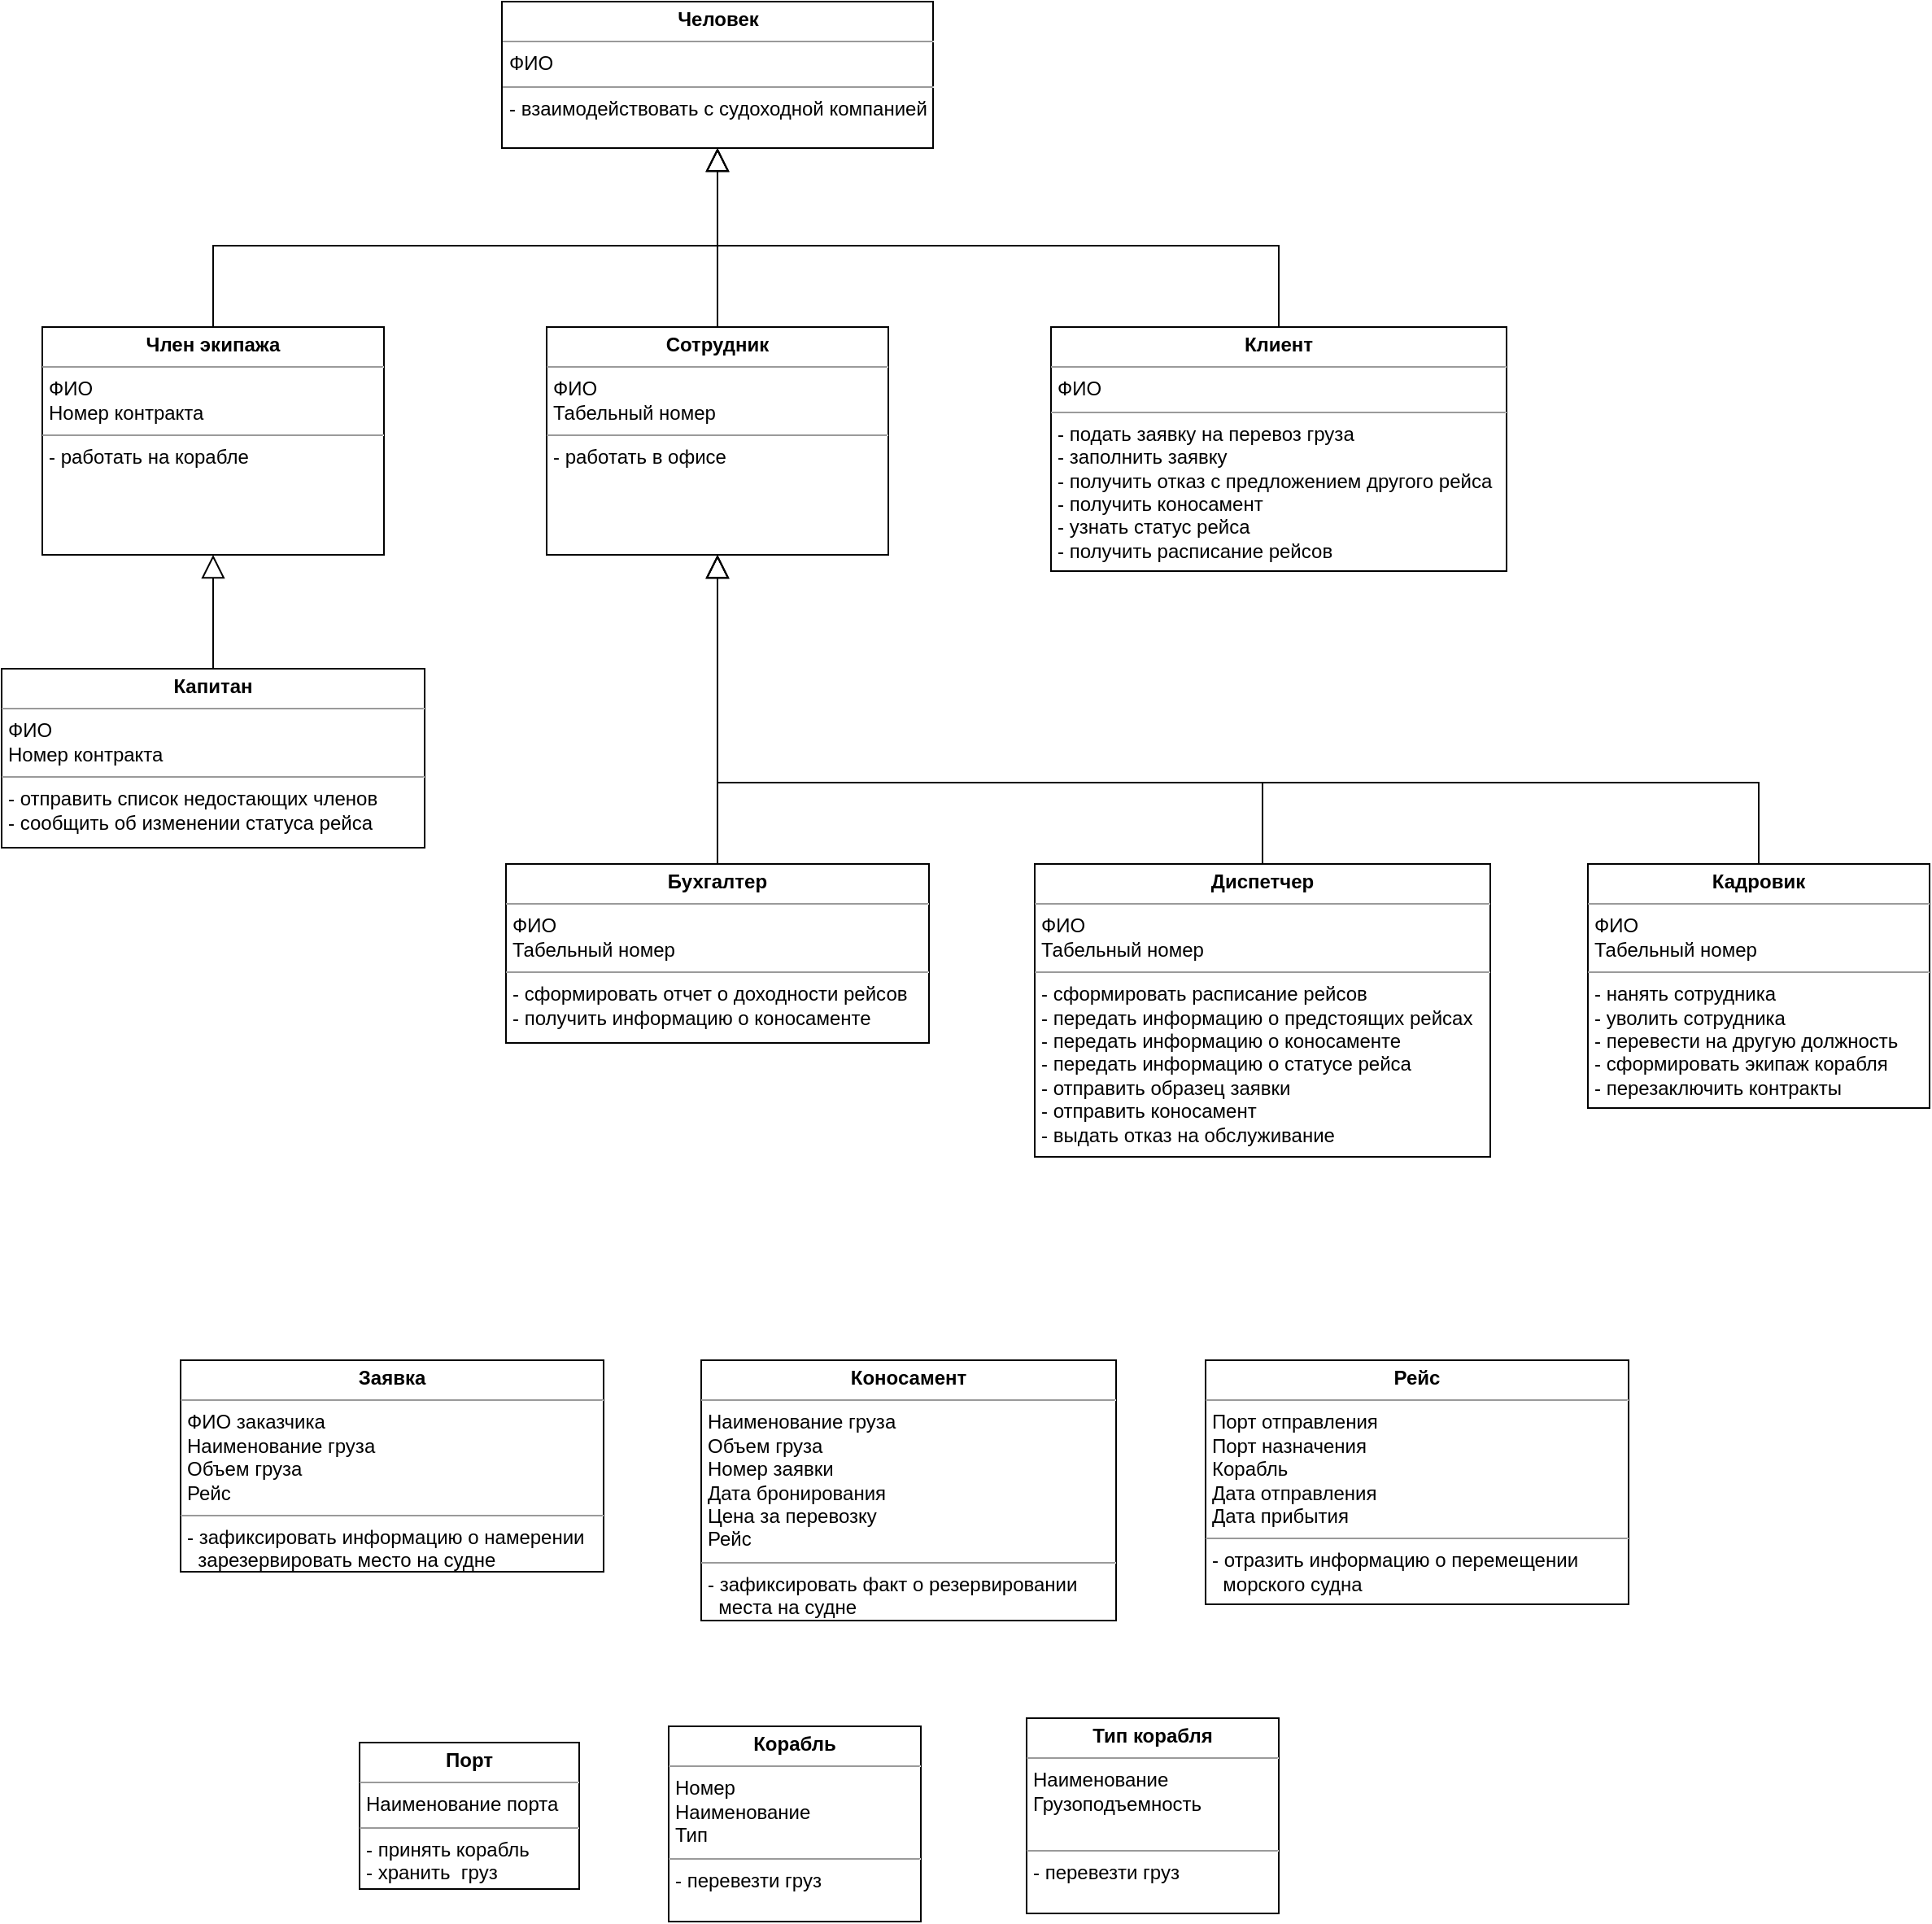 <mxfile version="14.0.0" type="github">
  <diagram id="cdldh9IlmWAYE6ghp408" name="Page-1">
    <mxGraphModel dx="2249" dy="1973" grid="1" gridSize="10" guides="1" tooltips="1" connect="1" arrows="1" fold="1" page="1" pageScale="1" pageWidth="827" pageHeight="1169" math="0" shadow="0">
      <root>
        <mxCell id="0" />
        <mxCell id="1" parent="0" />
        <mxCell id="uSuWZOaYCh_zv6W5ZM6s-1" value="&lt;p style=&quot;margin: 0px ; margin-top: 4px ; text-align: center&quot;&gt;&lt;b&gt;Человек&lt;/b&gt;&lt;/p&gt;&lt;hr size=&quot;1&quot;&gt;&lt;p style=&quot;margin: 0px ; margin-left: 4px&quot;&gt;ФИО&lt;/p&gt;&lt;hr size=&quot;1&quot;&gt;&lt;p style=&quot;margin: 0px ; margin-left: 4px&quot;&gt;- взаимодействовать с судоходной компанией&lt;/p&gt;" style="verticalAlign=top;align=left;overflow=fill;fontSize=12;fontFamily=Helvetica;html=1;" vertex="1" parent="1">
          <mxGeometry x="-172.5" y="-330" width="265" height="90" as="geometry" />
        </mxCell>
        <mxCell id="uSuWZOaYCh_zv6W5ZM6s-4" style="edgeStyle=orthogonalEdgeStyle;rounded=0;orthogonalLoop=1;jettySize=auto;html=1;entryX=0.5;entryY=1;entryDx=0;entryDy=0;endArrow=block;endFill=0;strokeWidth=1;endSize=12;" edge="1" parent="1" source="uSuWZOaYCh_zv6W5ZM6s-2" target="uSuWZOaYCh_zv6W5ZM6s-1">
          <mxGeometry relative="1" as="geometry" />
        </mxCell>
        <mxCell id="uSuWZOaYCh_zv6W5ZM6s-2" value="&lt;p style=&quot;margin: 0px ; margin-top: 4px ; text-align: center&quot;&gt;&lt;b&gt;Сотрудник&lt;/b&gt;&lt;/p&gt;&lt;hr size=&quot;1&quot;&gt;&lt;p style=&quot;margin: 0px ; margin-left: 4px&quot;&gt;ФИО&lt;/p&gt;&lt;p style=&quot;margin: 0px ; margin-left: 4px&quot;&gt;Табельный номер&lt;/p&gt;&lt;hr size=&quot;1&quot;&gt;&lt;p style=&quot;margin: 0px ; margin-left: 4px&quot;&gt;- работать в офисе&lt;/p&gt;" style="verticalAlign=top;align=left;overflow=fill;fontSize=12;fontFamily=Helvetica;html=1;" vertex="1" parent="1">
          <mxGeometry x="-145" y="-130" width="210" height="140" as="geometry" />
        </mxCell>
        <mxCell id="uSuWZOaYCh_zv6W5ZM6s-5" style="edgeStyle=orthogonalEdgeStyle;rounded=0;orthogonalLoop=1;jettySize=auto;html=1;entryX=0.5;entryY=1;entryDx=0;entryDy=0;endArrow=block;endFill=0;endSize=12;strokeWidth=1;exitX=0.5;exitY=0;exitDx=0;exitDy=0;" edge="1" parent="1" source="uSuWZOaYCh_zv6W5ZM6s-3" target="uSuWZOaYCh_zv6W5ZM6s-1">
          <mxGeometry relative="1" as="geometry">
            <Array as="points">
              <mxPoint x="305" y="-180" />
              <mxPoint x="-40" y="-180" />
            </Array>
          </mxGeometry>
        </mxCell>
        <mxCell id="uSuWZOaYCh_zv6W5ZM6s-3" value="&lt;p style=&quot;margin: 0px ; margin-top: 4px ; text-align: center&quot;&gt;&lt;b&gt;Клиент&lt;/b&gt;&lt;/p&gt;&lt;hr size=&quot;1&quot;&gt;&lt;p style=&quot;margin: 0px ; margin-left: 4px&quot;&gt;ФИО&lt;/p&gt;&lt;hr size=&quot;1&quot;&gt;&lt;p style=&quot;margin: 0px ; margin-left: 4px&quot;&gt;- подать заявку на перевоз груза&lt;/p&gt;&lt;p style=&quot;margin: 0px ; margin-left: 4px&quot;&gt;- заполнить заявку&lt;/p&gt;&lt;p style=&quot;margin: 0px ; margin-left: 4px&quot;&gt;- получить отказ с предложением другого рейса&lt;/p&gt;&lt;p style=&quot;margin: 0px ; margin-left: 4px&quot;&gt;- получить коносамент&lt;/p&gt;&lt;p style=&quot;margin: 0px ; margin-left: 4px&quot;&gt;- узнать статус рейса&lt;/p&gt;&lt;p style=&quot;margin: 0px ; margin-left: 4px&quot;&gt;- получить расписание рейсов&lt;/p&gt;&lt;p style=&quot;margin: 0px ; margin-left: 4px&quot;&gt;&lt;br&gt;&lt;/p&gt;" style="verticalAlign=top;align=left;overflow=fill;fontSize=12;fontFamily=Helvetica;html=1;" vertex="1" parent="1">
          <mxGeometry x="165" y="-130" width="280" height="150" as="geometry" />
        </mxCell>
        <mxCell id="uSuWZOaYCh_zv6W5ZM6s-15" style="edgeStyle=orthogonalEdgeStyle;rounded=0;orthogonalLoop=1;jettySize=auto;html=1;entryX=0.5;entryY=1;entryDx=0;entryDy=0;endArrow=block;endFill=0;endSize=12;strokeWidth=1;" edge="1" parent="1" source="uSuWZOaYCh_zv6W5ZM6s-7" target="uSuWZOaYCh_zv6W5ZM6s-2">
          <mxGeometry relative="1" as="geometry" />
        </mxCell>
        <mxCell id="uSuWZOaYCh_zv6W5ZM6s-7" value="&lt;p style=&quot;margin: 0px ; margin-top: 4px ; text-align: center&quot;&gt;&lt;b&gt;Бухгалтер&lt;/b&gt;&lt;/p&gt;&lt;hr size=&quot;1&quot;&gt;&lt;p style=&quot;margin: 0px ; margin-left: 4px&quot;&gt;ФИО&lt;/p&gt;&lt;p style=&quot;margin: 0px ; margin-left: 4px&quot;&gt;Табельный номер&lt;/p&gt;&lt;hr size=&quot;1&quot;&gt;&lt;p style=&quot;margin: 0px ; margin-left: 4px&quot;&gt;- сформировать отчет о доходности рейсов&lt;/p&gt;&lt;p style=&quot;margin: 0px ; margin-left: 4px&quot;&gt;- получить информацию о коносаменте&lt;/p&gt;&lt;p style=&quot;margin: 0px ; margin-left: 4px&quot;&gt;&lt;br&gt;&lt;/p&gt;" style="verticalAlign=top;align=left;overflow=fill;fontSize=12;fontFamily=Helvetica;html=1;" vertex="1" parent="1">
          <mxGeometry x="-170" y="200" width="260" height="110" as="geometry" />
        </mxCell>
        <mxCell id="uSuWZOaYCh_zv6W5ZM6s-16" style="edgeStyle=orthogonalEdgeStyle;rounded=0;orthogonalLoop=1;jettySize=auto;html=1;entryX=0.5;entryY=1;entryDx=0;entryDy=0;endArrow=block;endFill=0;endSize=12;strokeWidth=1;" edge="1" parent="1" source="uSuWZOaYCh_zv6W5ZM6s-8" target="uSuWZOaYCh_zv6W5ZM6s-2">
          <mxGeometry relative="1" as="geometry">
            <Array as="points">
              <mxPoint x="295" y="150" />
              <mxPoint x="-40" y="150" />
            </Array>
          </mxGeometry>
        </mxCell>
        <mxCell id="uSuWZOaYCh_zv6W5ZM6s-8" value="&lt;p style=&quot;margin: 0px ; margin-top: 4px ; text-align: center&quot;&gt;&lt;b&gt;Диспетчер&lt;/b&gt;&lt;/p&gt;&lt;hr size=&quot;1&quot;&gt;&lt;p style=&quot;margin: 0px ; margin-left: 4px&quot;&gt;ФИО&lt;/p&gt;&lt;p style=&quot;margin: 0px ; margin-left: 4px&quot;&gt;Табельный номер&lt;/p&gt;&lt;hr size=&quot;1&quot;&gt;&lt;p style=&quot;margin: 0px ; margin-left: 4px&quot;&gt;- сформировать расписание рейсов&lt;/p&gt;&lt;p style=&quot;margin: 0px ; margin-left: 4px&quot;&gt;- передать информацию о предстоящих рейсах&lt;/p&gt;&lt;p style=&quot;margin: 0px ; margin-left: 4px&quot;&gt;- передать информацию о коносаменте&lt;/p&gt;&lt;p style=&quot;margin: 0px ; margin-left: 4px&quot;&gt;- передать информацию о статусе рейса&lt;/p&gt;&lt;p style=&quot;margin: 0px ; margin-left: 4px&quot;&gt;- отправить образец заявки&lt;/p&gt;&lt;p style=&quot;margin: 0px ; margin-left: 4px&quot;&gt;- отправить коносамент&lt;/p&gt;&lt;p style=&quot;margin: 0px ; margin-left: 4px&quot;&gt;- выдать отказ на обслуживание&lt;/p&gt;" style="verticalAlign=top;align=left;overflow=fill;fontSize=12;fontFamily=Helvetica;html=1;" vertex="1" parent="1">
          <mxGeometry x="155" y="200" width="280" height="180" as="geometry" />
        </mxCell>
        <mxCell id="uSuWZOaYCh_zv6W5ZM6s-17" style="edgeStyle=orthogonalEdgeStyle;rounded=0;orthogonalLoop=1;jettySize=auto;html=1;entryX=0.5;entryY=1;entryDx=0;entryDy=0;endArrow=block;endFill=0;endSize=12;strokeWidth=1;" edge="1" parent="1" source="uSuWZOaYCh_zv6W5ZM6s-9" target="uSuWZOaYCh_zv6W5ZM6s-2">
          <mxGeometry relative="1" as="geometry">
            <Array as="points">
              <mxPoint x="600" y="150" />
              <mxPoint x="-40" y="150" />
            </Array>
          </mxGeometry>
        </mxCell>
        <mxCell id="uSuWZOaYCh_zv6W5ZM6s-9" value="&lt;p style=&quot;margin: 0px ; margin-top: 4px ; text-align: center&quot;&gt;&lt;b&gt;Кадровик&lt;/b&gt;&lt;/p&gt;&lt;hr size=&quot;1&quot;&gt;&lt;p style=&quot;margin: 0px ; margin-left: 4px&quot;&gt;ФИО&lt;/p&gt;&lt;p style=&quot;margin: 0px ; margin-left: 4px&quot;&gt;Табельный номер&lt;/p&gt;&lt;hr size=&quot;1&quot;&gt;&lt;p style=&quot;margin: 0px ; margin-left: 4px&quot;&gt;- нанять сотрудника&lt;/p&gt;&lt;p style=&quot;margin: 0px ; margin-left: 4px&quot;&gt;- уволить сотрудника&lt;/p&gt;&lt;p style=&quot;margin: 0px ; margin-left: 4px&quot;&gt;- перевести на другую должность&lt;/p&gt;&lt;p style=&quot;margin: 0px ; margin-left: 4px&quot;&gt;- сформировать экипаж корабля&lt;/p&gt;&lt;p style=&quot;margin: 0px ; margin-left: 4px&quot;&gt;- перезаключить контракты&lt;/p&gt;" style="verticalAlign=top;align=left;overflow=fill;fontSize=12;fontFamily=Helvetica;html=1;" vertex="1" parent="1">
          <mxGeometry x="495" y="200" width="210" height="150" as="geometry" />
        </mxCell>
        <mxCell id="uSuWZOaYCh_zv6W5ZM6s-12" style="edgeStyle=orthogonalEdgeStyle;rounded=0;orthogonalLoop=1;jettySize=auto;html=1;entryX=0.5;entryY=1;entryDx=0;entryDy=0;endArrow=block;endFill=0;endSize=12;strokeWidth=1;" edge="1" parent="1" source="uSuWZOaYCh_zv6W5ZM6s-10" target="uSuWZOaYCh_zv6W5ZM6s-1">
          <mxGeometry relative="1" as="geometry">
            <Array as="points">
              <mxPoint x="-350" y="-180" />
              <mxPoint x="-40" y="-180" />
            </Array>
          </mxGeometry>
        </mxCell>
        <mxCell id="uSuWZOaYCh_zv6W5ZM6s-10" value="&lt;p style=&quot;margin: 0px ; margin-top: 4px ; text-align: center&quot;&gt;&lt;b&gt;Член экипажа&lt;/b&gt;&lt;/p&gt;&lt;hr size=&quot;1&quot;&gt;&lt;p style=&quot;margin: 0px ; margin-left: 4px&quot;&gt;ФИО&lt;/p&gt;&lt;p style=&quot;margin: 0px ; margin-left: 4px&quot;&gt;Номер контракта&lt;/p&gt;&lt;hr size=&quot;1&quot;&gt;&lt;p style=&quot;margin: 0px ; margin-left: 4px&quot;&gt;- работать на корабле&lt;/p&gt;" style="verticalAlign=top;align=left;overflow=fill;fontSize=12;fontFamily=Helvetica;html=1;" vertex="1" parent="1">
          <mxGeometry x="-455" y="-130" width="210" height="140" as="geometry" />
        </mxCell>
        <mxCell id="uSuWZOaYCh_zv6W5ZM6s-14" style="edgeStyle=orthogonalEdgeStyle;rounded=0;orthogonalLoop=1;jettySize=auto;html=1;entryX=0.5;entryY=1;entryDx=0;entryDy=0;endArrow=block;endFill=0;endSize=12;strokeWidth=1;" edge="1" parent="1" source="uSuWZOaYCh_zv6W5ZM6s-13" target="uSuWZOaYCh_zv6W5ZM6s-10">
          <mxGeometry relative="1" as="geometry" />
        </mxCell>
        <mxCell id="uSuWZOaYCh_zv6W5ZM6s-13" value="&lt;p style=&quot;margin: 0px ; margin-top: 4px ; text-align: center&quot;&gt;&lt;b&gt;Капитан&lt;/b&gt;&lt;/p&gt;&lt;hr size=&quot;1&quot;&gt;&lt;p style=&quot;margin: 0px ; margin-left: 4px&quot;&gt;ФИО&lt;/p&gt;&lt;p style=&quot;margin: 0px ; margin-left: 4px&quot;&gt;Номер контракта&lt;/p&gt;&lt;hr size=&quot;1&quot;&gt;&lt;p style=&quot;margin: 0px ; margin-left: 4px&quot;&gt;- отправить список недостающих членов&lt;/p&gt;&lt;p style=&quot;margin: 0px ; margin-left: 4px&quot;&gt;- сообщить об изменении статуса рейса&lt;/p&gt;&lt;p style=&quot;margin: 0px ; margin-left: 4px&quot;&gt;&lt;br&gt;&lt;/p&gt;" style="verticalAlign=top;align=left;overflow=fill;fontSize=12;fontFamily=Helvetica;html=1;" vertex="1" parent="1">
          <mxGeometry x="-480" y="80" width="260" height="110" as="geometry" />
        </mxCell>
        <mxCell id="uSuWZOaYCh_zv6W5ZM6s-18" value="&lt;p style=&quot;margin: 0px ; margin-top: 4px ; text-align: center&quot;&gt;&lt;b&gt;Заявка&lt;/b&gt;&lt;/p&gt;&lt;hr size=&quot;1&quot;&gt;&lt;p style=&quot;margin: 0px ; margin-left: 4px&quot;&gt;ФИО заказчика&lt;/p&gt;&lt;p style=&quot;margin: 0px ; margin-left: 4px&quot;&gt;Наименование груза&lt;/p&gt;&lt;p style=&quot;margin: 0px ; margin-left: 4px&quot;&gt;Объем груза&lt;/p&gt;&lt;p style=&quot;margin: 0px ; margin-left: 4px&quot;&gt;Рейс&lt;/p&gt;&lt;hr size=&quot;1&quot;&gt;&lt;p style=&quot;margin: 0px ; margin-left: 4px&quot;&gt;- зафиксировать информацию о намерении&lt;/p&gt;&lt;p style=&quot;margin: 0px ; margin-left: 4px&quot;&gt;&amp;nbsp; зарезервировать место на судне&lt;/p&gt;&lt;p style=&quot;margin: 0px ; margin-left: 4px&quot;&gt;&lt;br&gt;&lt;/p&gt;&lt;p style=&quot;margin: 0px ; margin-left: 4px&quot;&gt;&lt;br&gt;&lt;/p&gt;" style="verticalAlign=top;align=left;overflow=fill;fontSize=12;fontFamily=Helvetica;html=1;" vertex="1" parent="1">
          <mxGeometry x="-370" y="505" width="260" height="130" as="geometry" />
        </mxCell>
        <mxCell id="uSuWZOaYCh_zv6W5ZM6s-19" value="&lt;p style=&quot;margin: 0px ; margin-top: 4px ; text-align: center&quot;&gt;&lt;b&gt;Коносамент&lt;/b&gt;&lt;/p&gt;&lt;hr size=&quot;1&quot;&gt;&lt;p style=&quot;margin: 0px ; margin-left: 4px&quot;&gt;Наименование груза&lt;/p&gt;&lt;p style=&quot;margin: 0px ; margin-left: 4px&quot;&gt;Объем груза&lt;/p&gt;&lt;p style=&quot;margin: 0px ; margin-left: 4px&quot;&gt;Номер заявки&lt;/p&gt;&lt;p style=&quot;margin: 0px ; margin-left: 4px&quot;&gt;Дата бронирования&lt;/p&gt;&lt;p style=&quot;margin: 0px ; margin-left: 4px&quot;&gt;Цена за перевозку&lt;/p&gt;&lt;p style=&quot;margin: 0px ; margin-left: 4px&quot;&gt;Рейс&lt;/p&gt;&lt;hr size=&quot;1&quot;&gt;&lt;p style=&quot;margin: 0px ; margin-left: 4px&quot;&gt;- зафиксировать факт о резервировании&amp;nbsp;&lt;/p&gt;&lt;p style=&quot;margin: 0px ; margin-left: 4px&quot;&gt;&amp;nbsp; места&amp;nbsp;&lt;span&gt;на судне&lt;/span&gt;&lt;/p&gt;&lt;p style=&quot;margin: 0px ; margin-left: 4px&quot;&gt;&lt;br&gt;&lt;/p&gt;" style="verticalAlign=top;align=left;overflow=fill;fontSize=12;fontFamily=Helvetica;html=1;" vertex="1" parent="1">
          <mxGeometry x="-50" y="505" width="255" height="160" as="geometry" />
        </mxCell>
        <mxCell id="uSuWZOaYCh_zv6W5ZM6s-21" value="&lt;p style=&quot;margin: 0px ; margin-top: 4px ; text-align: center&quot;&gt;&lt;b&gt;Рейс&lt;/b&gt;&lt;/p&gt;&lt;hr size=&quot;1&quot;&gt;&lt;p style=&quot;margin: 0px ; margin-left: 4px&quot;&gt;Порт отправления&lt;/p&gt;&lt;p style=&quot;margin: 0px ; margin-left: 4px&quot;&gt;Порт назначения&lt;/p&gt;&lt;p style=&quot;margin: 0px ; margin-left: 4px&quot;&gt;Корабль&lt;/p&gt;&lt;p style=&quot;margin: 0px ; margin-left: 4px&quot;&gt;Дата отправления&lt;/p&gt;&lt;p style=&quot;margin: 0px ; margin-left: 4px&quot;&gt;Дата прибытия&lt;/p&gt;&lt;hr size=&quot;1&quot;&gt;&lt;p style=&quot;margin: 0px ; margin-left: 4px&quot;&gt;- отразить информацию о перемещении&lt;/p&gt;&lt;p style=&quot;margin: 0px ; margin-left: 4px&quot;&gt;&amp;nbsp; морского судна&lt;/p&gt;&lt;p style=&quot;margin: 0px ; margin-left: 4px&quot;&gt;&lt;br&gt;&lt;/p&gt;&lt;p style=&quot;margin: 0px ; margin-left: 4px&quot;&gt;&lt;br&gt;&lt;/p&gt;" style="verticalAlign=top;align=left;overflow=fill;fontSize=12;fontFamily=Helvetica;html=1;" vertex="1" parent="1">
          <mxGeometry x="260" y="505" width="260" height="150" as="geometry" />
        </mxCell>
        <mxCell id="uSuWZOaYCh_zv6W5ZM6s-23" value="&lt;p style=&quot;margin: 0px ; margin-top: 4px ; text-align: center&quot;&gt;&lt;b&gt;Порт&lt;/b&gt;&lt;/p&gt;&lt;hr size=&quot;1&quot;&gt;&lt;p style=&quot;margin: 0px ; margin-left: 4px&quot;&gt;Наименование порта&lt;/p&gt;&lt;hr size=&quot;1&quot;&gt;&lt;p style=&quot;margin: 0px ; margin-left: 4px&quot;&gt;- принять корабль&lt;/p&gt;&lt;p style=&quot;margin: 0px ; margin-left: 4px&quot;&gt;- хранить&amp;nbsp; груз&lt;/p&gt;&lt;p style=&quot;margin: 0px ; margin-left: 4px&quot;&gt;&lt;br&gt;&lt;/p&gt;&lt;p style=&quot;margin: 0px ; margin-left: 4px&quot;&gt;&lt;br&gt;&lt;/p&gt;" style="verticalAlign=top;align=left;overflow=fill;fontSize=12;fontFamily=Helvetica;html=1;" vertex="1" parent="1">
          <mxGeometry x="-260" y="740" width="135" height="90" as="geometry" />
        </mxCell>
        <mxCell id="uSuWZOaYCh_zv6W5ZM6s-25" value="&lt;p style=&quot;margin: 0px ; margin-top: 4px ; text-align: center&quot;&gt;&lt;b&gt;Корабль&lt;/b&gt;&lt;/p&gt;&lt;hr size=&quot;1&quot;&gt;&lt;p style=&quot;margin: 0px ; margin-left: 4px&quot;&gt;Номер&lt;/p&gt;&lt;p style=&quot;margin: 0px ; margin-left: 4px&quot;&gt;Наименование&lt;/p&gt;&lt;p style=&quot;margin: 0px ; margin-left: 4px&quot;&gt;Тип&lt;/p&gt;&lt;hr size=&quot;1&quot;&gt;&lt;p style=&quot;margin: 0px ; margin-left: 4px&quot;&gt;- перевезти груз&lt;/p&gt;&lt;p style=&quot;margin: 0px ; margin-left: 4px&quot;&gt;&lt;br&gt;&lt;/p&gt;&lt;p style=&quot;margin: 0px ; margin-left: 4px&quot;&gt;&lt;br&gt;&lt;/p&gt;" style="verticalAlign=top;align=left;overflow=fill;fontSize=12;fontFamily=Helvetica;html=1;" vertex="1" parent="1">
          <mxGeometry x="-70" y="730" width="155" height="120" as="geometry" />
        </mxCell>
        <mxCell id="uSuWZOaYCh_zv6W5ZM6s-26" value="&lt;p style=&quot;margin: 0px ; margin-top: 4px ; text-align: center&quot;&gt;&lt;b&gt;Тип корабля&lt;/b&gt;&lt;/p&gt;&lt;hr size=&quot;1&quot;&gt;&lt;p style=&quot;margin: 0px ; margin-left: 4px&quot;&gt;&lt;span&gt;Наименование&lt;/span&gt;&lt;br&gt;&lt;/p&gt;&lt;p style=&quot;margin: 0px ; margin-left: 4px&quot;&gt;&lt;span&gt;Грузоподъемность&lt;/span&gt;&lt;/p&gt;&lt;p style=&quot;margin: 0px ; margin-left: 4px&quot;&gt;&lt;span&gt;&lt;br&gt;&lt;/span&gt;&lt;/p&gt;&lt;hr size=&quot;1&quot;&gt;&lt;p style=&quot;margin: 0px ; margin-left: 4px&quot;&gt;- перевезти груз&lt;/p&gt;&lt;p style=&quot;margin: 0px ; margin-left: 4px&quot;&gt;&lt;br&gt;&lt;/p&gt;&lt;p style=&quot;margin: 0px ; margin-left: 4px&quot;&gt;&lt;br&gt;&lt;/p&gt;" style="verticalAlign=top;align=left;overflow=fill;fontSize=12;fontFamily=Helvetica;html=1;glass=0;" vertex="1" parent="1">
          <mxGeometry x="150" y="725" width="155" height="120" as="geometry" />
        </mxCell>
      </root>
    </mxGraphModel>
  </diagram>
</mxfile>
